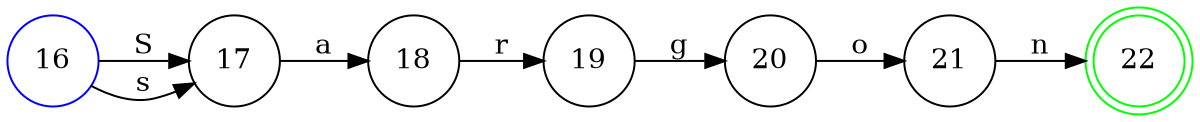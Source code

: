 digraph finite_state_machine {
graph [ dpi = 400 ];
rankdir=LR;
size="8,5"
node [shape = circle];
16 [label="16" color="black" shape="circle"]
16 -> 17 [label="S"]
16 -> 17 [label="s"]
16 [color="blue"]
17 [label="17" color="black" shape="circle"]
17 -> 18 [label="a"]
18 [label="18" color="black" shape="circle"]
18 -> 19 [label="r"]
19 [label="19" color="black" shape="circle"]
19 -> 20 [label="g"]
20 [label="20" color="black" shape="circle"]
20 -> 21 [label="o"]
21 [label="21" color="black" shape="circle"]
21 -> 22 [label="n"]
22 [label="22" color="green" shape="doublecircle"]
}